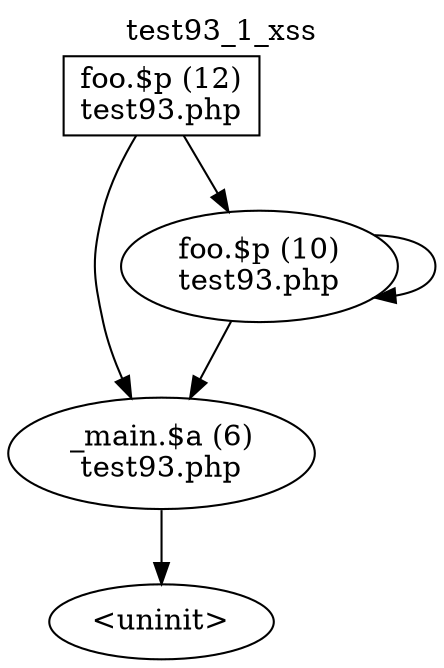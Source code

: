 digraph cfg {
  label="test93_1_xss";
  labelloc=t;
  n1 [shape=box, label="foo.$p (12)\ntest93.php"];
  n2 [shape=ellipse, label="_main.$a (6)\ntest93.php"];
  n3 [shape=ellipse, label="foo.$p (10)\ntest93.php"];
  n4 [shape=ellipse, label="<uninit>"];
  n1 -> n2;
  n1 -> n3;
  n2 -> n4;
  n3 -> n2;
  n3 -> n3;
}
